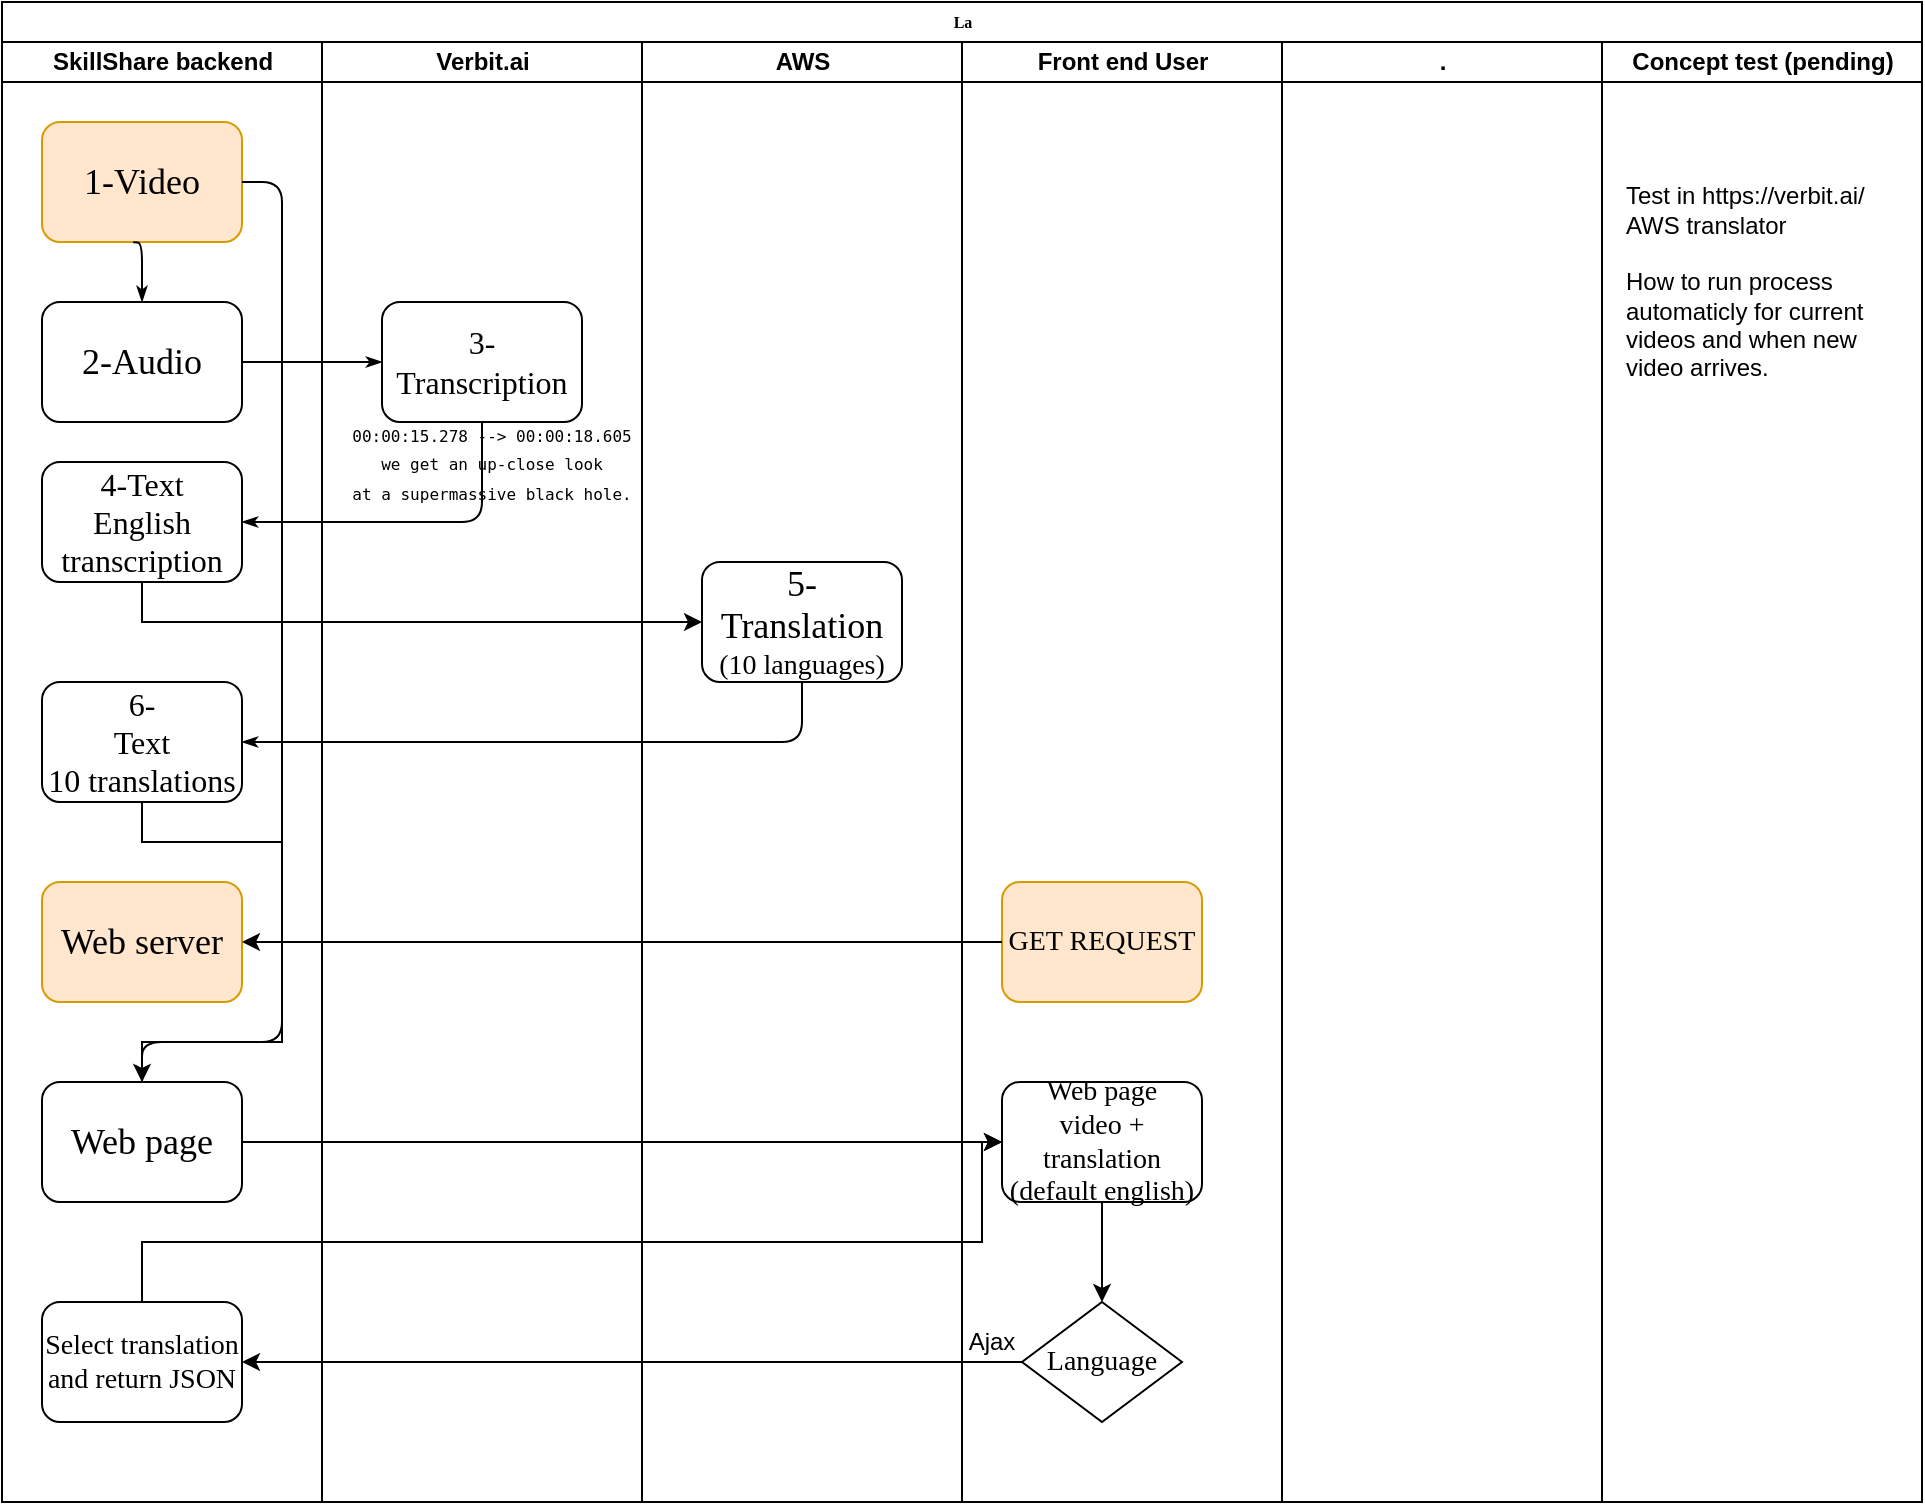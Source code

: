 <mxfile version="13.0.1" type="device"><diagram name="Page-1" id="74e2e168-ea6b-b213-b513-2b3c1d86103e"><mxGraphModel dx="943" dy="513" grid="1" gridSize="10" guides="1" tooltips="1" connect="1" arrows="1" fold="1" page="1" pageScale="1" pageWidth="1100" pageHeight="850" background="#ffffff" math="0" shadow="0"><root><mxCell id="0"/><mxCell id="1" parent="0"/><mxCell id="77e6c97f196da883-1" value="La" style="swimlane;html=1;childLayout=stackLayout;startSize=20;rounded=0;shadow=0;labelBackgroundColor=none;strokeWidth=1;fontFamily=Verdana;fontSize=8;align=center;" parent="1" vertex="1"><mxGeometry x="70" y="40" width="960" height="750" as="geometry"/></mxCell><mxCell id="77e6c97f196da883-28" style="edgeStyle=orthogonalEdgeStyle;rounded=1;html=1;labelBackgroundColor=none;startArrow=none;startFill=0;startSize=5;endArrow=classicThin;endFill=1;endSize=5;jettySize=auto;orthogonalLoop=1;strokeWidth=1;fontFamily=Verdana;fontSize=8" parent="77e6c97f196da883-1" source="77e6c97f196da883-9" target="77e6c97f196da883-12" edge="1"><mxGeometry relative="1" as="geometry"/></mxCell><mxCell id="77e6c97f196da883-29" style="edgeStyle=orthogonalEdgeStyle;rounded=1;html=1;labelBackgroundColor=none;startArrow=none;startFill=0;startSize=5;endArrow=classicThin;endFill=1;endSize=5;jettySize=auto;orthogonalLoop=1;strokeWidth=1;fontFamily=Verdana;fontSize=8;entryX=1;entryY=0.5;entryDx=0;entryDy=0;" parent="77e6c97f196da883-1" source="77e6c97f196da883-12" target="77e6c97f196da883-15" edge="1"><mxGeometry relative="1" as="geometry"><mxPoint x="90" y="245" as="targetPoint"/><Array as="points"><mxPoint x="240" y="260"/></Array></mxGeometry></mxCell><mxCell id="77e6c97f196da883-2" value="SkillShare backend" style="swimlane;html=1;startSize=20;" parent="77e6c97f196da883-1" vertex="1"><mxGeometry y="20" width="160" height="730" as="geometry"/></mxCell><mxCell id="77e6c97f196da883-21" value="&lt;font style=&quot;font-size: 18px&quot;&gt;Web server&lt;/font&gt;" style="rounded=1;whiteSpace=wrap;html=1;shadow=0;labelBackgroundColor=none;strokeWidth=1;fontFamily=Verdana;fontSize=8;align=center;fillColor=#ffe6cc;strokeColor=#d79b00;" parent="77e6c97f196da883-2" vertex="1"><mxGeometry x="20" y="420" width="100" height="60" as="geometry"/></mxCell><mxCell id="77e6c97f196da883-8" value="&lt;font style=&quot;font-size: 18px&quot;&gt;1-Video&lt;/font&gt;" style="rounded=1;whiteSpace=wrap;html=1;shadow=0;labelBackgroundColor=none;strokeWidth=1;fontFamily=Verdana;fontSize=8;align=center;fillColor=#ffe6cc;strokeColor=#d79b00;" parent="77e6c97f196da883-2" vertex="1"><mxGeometry x="20" y="40" width="100" height="60" as="geometry"/></mxCell><mxCell id="77e6c97f196da883-9" value="&lt;font style=&quot;font-size: 18px&quot;&gt;2-Audio&lt;/font&gt;" style="rounded=1;whiteSpace=wrap;html=1;shadow=0;labelBackgroundColor=none;strokeWidth=1;fontFamily=Verdana;fontSize=8;align=center;" parent="77e6c97f196da883-2" vertex="1"><mxGeometry x="20" y="130" width="100" height="60" as="geometry"/></mxCell><mxCell id="77e6c97f196da883-27" style="edgeStyle=orthogonalEdgeStyle;rounded=1;html=1;labelBackgroundColor=none;startArrow=none;startFill=0;startSize=5;endArrow=classicThin;endFill=1;endSize=5;jettySize=auto;orthogonalLoop=1;strokeWidth=1;fontFamily=Verdana;fontSize=8;exitX=0.456;exitY=1.003;exitDx=0;exitDy=0;exitPerimeter=0;" parent="77e6c97f196da883-2" source="77e6c97f196da883-8" target="77e6c97f196da883-9" edge="1"><mxGeometry relative="1" as="geometry"><Array as="points"><mxPoint x="70" y="100"/></Array></mxGeometry></mxCell><mxCell id="77e6c97f196da883-15" value="&lt;font size=&quot;3&quot;&gt;4-Text&lt;br&gt;English transcription&lt;br&gt;&lt;/font&gt;" style="rounded=1;whiteSpace=wrap;html=1;shadow=0;labelBackgroundColor=none;strokeWidth=1;fontFamily=Verdana;fontSize=8;align=center;" parent="77e6c97f196da883-2" vertex="1"><mxGeometry x="20" y="210" width="100" height="60" as="geometry"/></mxCell><mxCell id="77e6c97f196da883-37" style="edgeStyle=orthogonalEdgeStyle;rounded=1;html=1;labelBackgroundColor=none;startArrow=none;startFill=0;startSize=5;endArrow=classicThin;endFill=1;endSize=5;jettySize=auto;orthogonalLoop=1;strokeWidth=1;fontFamily=Verdana;fontSize=8;exitX=1;exitY=0.5;exitDx=0;exitDy=0;entryX=0.5;entryY=0;entryDx=0;entryDy=0;" parent="77e6c97f196da883-2" source="77e6c97f196da883-8" target="77e6c97f196da883-18" edge="1"><mxGeometry relative="1" as="geometry"><mxPoint x="140" y="180" as="sourcePoint"/><mxPoint x="230" y="490" as="targetPoint"/><Array as="points"><mxPoint x="140" y="70"/><mxPoint x="140" y="500"/><mxPoint x="70" y="500"/></Array></mxGeometry></mxCell><mxCell id="4BttZSGpMBCbi7sX92UD-5" value="&lt;font size=&quot;3&quot;&gt;6-&lt;br&gt;Text&lt;br&gt;10 translations&lt;br&gt;&lt;/font&gt;" style="rounded=1;whiteSpace=wrap;html=1;shadow=0;labelBackgroundColor=none;strokeWidth=1;fontFamily=Verdana;fontSize=8;align=center;" vertex="1" parent="77e6c97f196da883-2"><mxGeometry x="20" y="320" width="100" height="60" as="geometry"/></mxCell><mxCell id="4BttZSGpMBCbi7sX92UD-7" style="edgeStyle=orthogonalEdgeStyle;rounded=0;orthogonalLoop=1;jettySize=auto;html=1;entryX=0.5;entryY=0;entryDx=0;entryDy=0;exitX=0.5;exitY=1;exitDx=0;exitDy=0;" edge="1" parent="77e6c97f196da883-2" source="4BttZSGpMBCbi7sX92UD-5" target="77e6c97f196da883-18"><mxGeometry relative="1" as="geometry"><mxPoint x="460" y="440" as="targetPoint"/><mxPoint x="70" y="440" as="sourcePoint"/><Array as="points"><mxPoint x="70" y="400"/><mxPoint x="140" y="400"/><mxPoint x="140" y="500"/><mxPoint x="70" y="500"/></Array></mxGeometry></mxCell><mxCell id="77e6c97f196da883-18" value="&lt;font style=&quot;font-size: 18px&quot;&gt;Web page&lt;/font&gt;" style="rounded=1;whiteSpace=wrap;html=1;shadow=0;labelBackgroundColor=none;strokeWidth=1;fontFamily=Verdana;fontSize=8;align=center;" parent="77e6c97f196da883-2" vertex="1"><mxGeometry x="20" y="520" width="100" height="60" as="geometry"/></mxCell><mxCell id="77e6c97f196da883-22" value="&lt;font style=&quot;font-size: 14px&quot;&gt;Select translation and return JSON&lt;/font&gt;" style="rounded=1;whiteSpace=wrap;html=1;shadow=0;labelBackgroundColor=none;strokeWidth=1;fontFamily=Verdana;fontSize=8;align=center;" parent="77e6c97f196da883-2" vertex="1"><mxGeometry x="20" y="630" width="100" height="60" as="geometry"/></mxCell><mxCell id="4BttZSGpMBCbi7sX92UD-3" style="edgeStyle=orthogonalEdgeStyle;rounded=0;orthogonalLoop=1;jettySize=auto;html=1;exitX=0.5;exitY=1;exitDx=0;exitDy=0;entryX=0;entryY=0.5;entryDx=0;entryDy=0;" edge="1" parent="77e6c97f196da883-1" source="77e6c97f196da883-15" target="77e6c97f196da883-17"><mxGeometry relative="1" as="geometry"><mxPoint x="340" y="460" as="targetPoint"/><mxPoint x="120" y="350" as="sourcePoint"/></mxGeometry></mxCell><mxCell id="4BttZSGpMBCbi7sX92UD-4" style="edgeStyle=orthogonalEdgeStyle;rounded=1;html=1;labelBackgroundColor=none;startArrow=none;startFill=0;startSize=5;endArrow=classicThin;endFill=1;endSize=5;jettySize=auto;orthogonalLoop=1;strokeWidth=1;fontFamily=Verdana;fontSize=8;exitX=0.5;exitY=1;exitDx=0;exitDy=0;entryX=1;entryY=0.5;entryDx=0;entryDy=0;" edge="1" parent="77e6c97f196da883-1" source="77e6c97f196da883-17" target="4BttZSGpMBCbi7sX92UD-5"><mxGeometry relative="1" as="geometry"><mxPoint x="250" y="210" as="sourcePoint"/><mxPoint x="120" y="440" as="targetPoint"/><Array as="points"><mxPoint x="400" y="370"/></Array></mxGeometry></mxCell><mxCell id="77e6c97f196da883-3" value="Verbit.ai" style="swimlane;html=1;startSize=20;" parent="77e6c97f196da883-1" vertex="1"><mxGeometry x="160" y="20" width="160" height="730" as="geometry"/></mxCell><mxCell id="77e6c97f196da883-12" value="&lt;h1&gt;&lt;span style=&quot;font-weight: normal&quot;&gt;3-Transcription&lt;/span&gt;&lt;/h1&gt;" style="rounded=1;whiteSpace=wrap;html=1;shadow=0;labelBackgroundColor=none;strokeWidth=1;fontFamily=Verdana;fontSize=8;align=center;" parent="77e6c97f196da883-3" vertex="1"><mxGeometry x="30" y="130" width="100" height="60" as="geometry"/></mxCell><mxCell id="4BttZSGpMBCbi7sX92UD-8" value="&lt;pre&gt;&lt;font style=&quot;font-size: 8px&quot;&gt;00:00:15.278 --&amp;gt; 00:00:18.605&lt;br/&gt;we get an up-close look&lt;br/&gt;at a supermassive black hole.&lt;/font&gt;&lt;/pre&gt;" style="text;html=1;strokeColor=none;fillColor=none;align=center;verticalAlign=middle;whiteSpace=wrap;rounded=0;" vertex="1" parent="77e6c97f196da883-3"><mxGeometry x="10" y="180" width="150" height="60" as="geometry"/></mxCell><mxCell id="77e6c97f196da883-4" value="AWS" style="swimlane;html=1;startSize=20;" parent="77e6c97f196da883-1" vertex="1"><mxGeometry x="320" y="20" width="160" height="730" as="geometry"/></mxCell><mxCell id="77e6c97f196da883-17" value="&lt;font&gt;&lt;span style=&quot;font-size: 18px&quot;&gt;5-&lt;br&gt;Translation&lt;/span&gt;&lt;br&gt;&lt;font style=&quot;font-size: 14px&quot;&gt;(10 languages)&lt;/font&gt;&lt;br&gt;&lt;/font&gt;" style="rounded=1;whiteSpace=wrap;html=1;shadow=0;labelBackgroundColor=none;strokeWidth=1;fontFamily=Verdana;fontSize=8;align=center;" parent="77e6c97f196da883-4" vertex="1"><mxGeometry x="30" y="260" width="100" height="60" as="geometry"/></mxCell><mxCell id="77e6c97f196da883-5" value="Front end User" style="swimlane;html=1;startSize=20;" parent="77e6c97f196da883-1" vertex="1"><mxGeometry x="480" y="20" width="160" height="730" as="geometry"/></mxCell><mxCell id="4BttZSGpMBCbi7sX92UD-14" value="Ajax" style="text;html=1;strokeColor=none;fillColor=none;align=center;verticalAlign=middle;whiteSpace=wrap;rounded=0;" vertex="1" parent="77e6c97f196da883-5"><mxGeometry x="-10" y="640" width="50" height="20" as="geometry"/></mxCell><mxCell id="77e6c97f196da883-20" value="&lt;font style=&quot;font-size: 14px&quot;&gt;Language&lt;/font&gt;" style="rhombus;whiteSpace=wrap;html=1;rounded=0;shadow=0;labelBackgroundColor=none;strokeWidth=1;fontFamily=Verdana;fontSize=8;align=center;" parent="77e6c97f196da883-5" vertex="1"><mxGeometry x="30" y="630" width="80" height="60" as="geometry"/></mxCell><mxCell id="77e6c97f196da883-19" value="&lt;font style=&quot;font-size: 14px&quot;&gt;Web page&lt;br&gt;video + translation&lt;br&gt;(default english)&lt;/font&gt;" style="rounded=1;whiteSpace=wrap;html=1;shadow=0;labelBackgroundColor=none;strokeWidth=1;fontFamily=Verdana;fontSize=8;align=center;" parent="77e6c97f196da883-5" vertex="1"><mxGeometry x="20" y="520" width="100" height="60" as="geometry"/></mxCell><mxCell id="77e6c97f196da883-14" value="&lt;font style=&quot;font-size: 14px&quot;&gt;GET REQUEST&lt;/font&gt;" style="rounded=1;whiteSpace=wrap;html=1;shadow=0;labelBackgroundColor=none;strokeWidth=1;fontFamily=Verdana;fontSize=8;align=center;fillColor=#ffe6cc;strokeColor=#d79b00;" parent="77e6c97f196da883-5" vertex="1"><mxGeometry x="20" y="420" width="100" height="60" as="geometry"/></mxCell><mxCell id="4BttZSGpMBCbi7sX92UD-13" style="edgeStyle=orthogonalEdgeStyle;rounded=0;orthogonalLoop=1;jettySize=auto;html=1;exitX=0.5;exitY=1;exitDx=0;exitDy=0;entryX=0.5;entryY=0;entryDx=0;entryDy=0;" edge="1" parent="77e6c97f196da883-5" source="77e6c97f196da883-19" target="77e6c97f196da883-20"><mxGeometry relative="1" as="geometry"><mxPoint x="40" y="570" as="targetPoint"/><mxPoint x="-340" y="570" as="sourcePoint"/></mxGeometry></mxCell><mxCell id="77e6c97f196da883-6" value="." style="swimlane;html=1;startSize=20;" parent="77e6c97f196da883-1" vertex="1"><mxGeometry x="640" y="20" width="160" height="730" as="geometry"/></mxCell><mxCell id="77e6c97f196da883-7" value="Concept test (pending)" style="swimlane;html=1;startSize=20;" parent="77e6c97f196da883-1" vertex="1"><mxGeometry x="800" y="20" width="160" height="730" as="geometry"/></mxCell><mxCell id="4BttZSGpMBCbi7sX92UD-6" value="Test in https://verbit.ai/&lt;br&gt;AWS translator&lt;br&gt;&lt;br&gt;How to run process automaticly for current videos and when new video arrives." style="text;html=1;strokeColor=none;fillColor=none;align=left;verticalAlign=middle;whiteSpace=wrap;rounded=0;" vertex="1" parent="77e6c97f196da883-7"><mxGeometry x="10" y="30" width="130" height="180" as="geometry"/></mxCell><mxCell id="4BttZSGpMBCbi7sX92UD-9" style="edgeStyle=orthogonalEdgeStyle;rounded=0;orthogonalLoop=1;jettySize=auto;html=1;exitX=1;exitY=0.5;exitDx=0;exitDy=0;entryX=0;entryY=0.5;entryDx=0;entryDy=0;" edge="1" parent="77e6c97f196da883-1" source="77e6c97f196da883-18" target="77e6c97f196da883-19"><mxGeometry relative="1" as="geometry"><mxPoint x="440" y="440" as="targetPoint"/><mxPoint x="80" y="300" as="sourcePoint"/></mxGeometry></mxCell><mxCell id="4BttZSGpMBCbi7sX92UD-10" style="edgeStyle=orthogonalEdgeStyle;rounded=0;orthogonalLoop=1;jettySize=auto;html=1;exitX=0;exitY=0.5;exitDx=0;exitDy=0;" edge="1" parent="77e6c97f196da883-1" source="77e6c97f196da883-14"><mxGeometry relative="1" as="geometry"><mxPoint x="120" y="470" as="targetPoint"/><mxPoint x="80" y="510" as="sourcePoint"/></mxGeometry></mxCell><mxCell id="4BttZSGpMBCbi7sX92UD-12" style="edgeStyle=orthogonalEdgeStyle;rounded=0;orthogonalLoop=1;jettySize=auto;html=1;exitX=0;exitY=0.5;exitDx=0;exitDy=0;entryX=1;entryY=0.5;entryDx=0;entryDy=0;" edge="1" parent="77e6c97f196da883-1" source="77e6c97f196da883-20" target="77e6c97f196da883-22"><mxGeometry relative="1" as="geometry"><mxPoint x="130" y="660" as="targetPoint"/><mxPoint x="130" y="580" as="sourcePoint"/></mxGeometry></mxCell><mxCell id="4BttZSGpMBCbi7sX92UD-17" style="edgeStyle=orthogonalEdgeStyle;rounded=0;orthogonalLoop=1;jettySize=auto;html=1;exitX=0.5;exitY=0;exitDx=0;exitDy=0;entryX=0;entryY=0.5;entryDx=0;entryDy=0;" edge="1" parent="77e6c97f196da883-1" source="77e6c97f196da883-22" target="77e6c97f196da883-19"><mxGeometry relative="1" as="geometry"><mxPoint x="510" y="580" as="targetPoint"/><mxPoint x="130" y="580" as="sourcePoint"/><Array as="points"><mxPoint x="70" y="620"/><mxPoint x="490" y="620"/><mxPoint x="490" y="570"/></Array></mxGeometry></mxCell></root></mxGraphModel></diagram></mxfile>